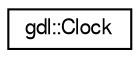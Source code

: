 digraph "Graphical Class Hierarchy"
{
  edge [fontname="FreeSans",fontsize="10",labelfontname="FreeSans",labelfontsize="10"];
  node [fontname="FreeSans",fontsize="10",shape=record];
  rankdir="LR";
  Node1 [label="gdl::Clock",height=0.2,width=0.4,color="black", fillcolor="white", style="filled",URL="$d0/d90/classgdl_1_1_clock.html"];
}
